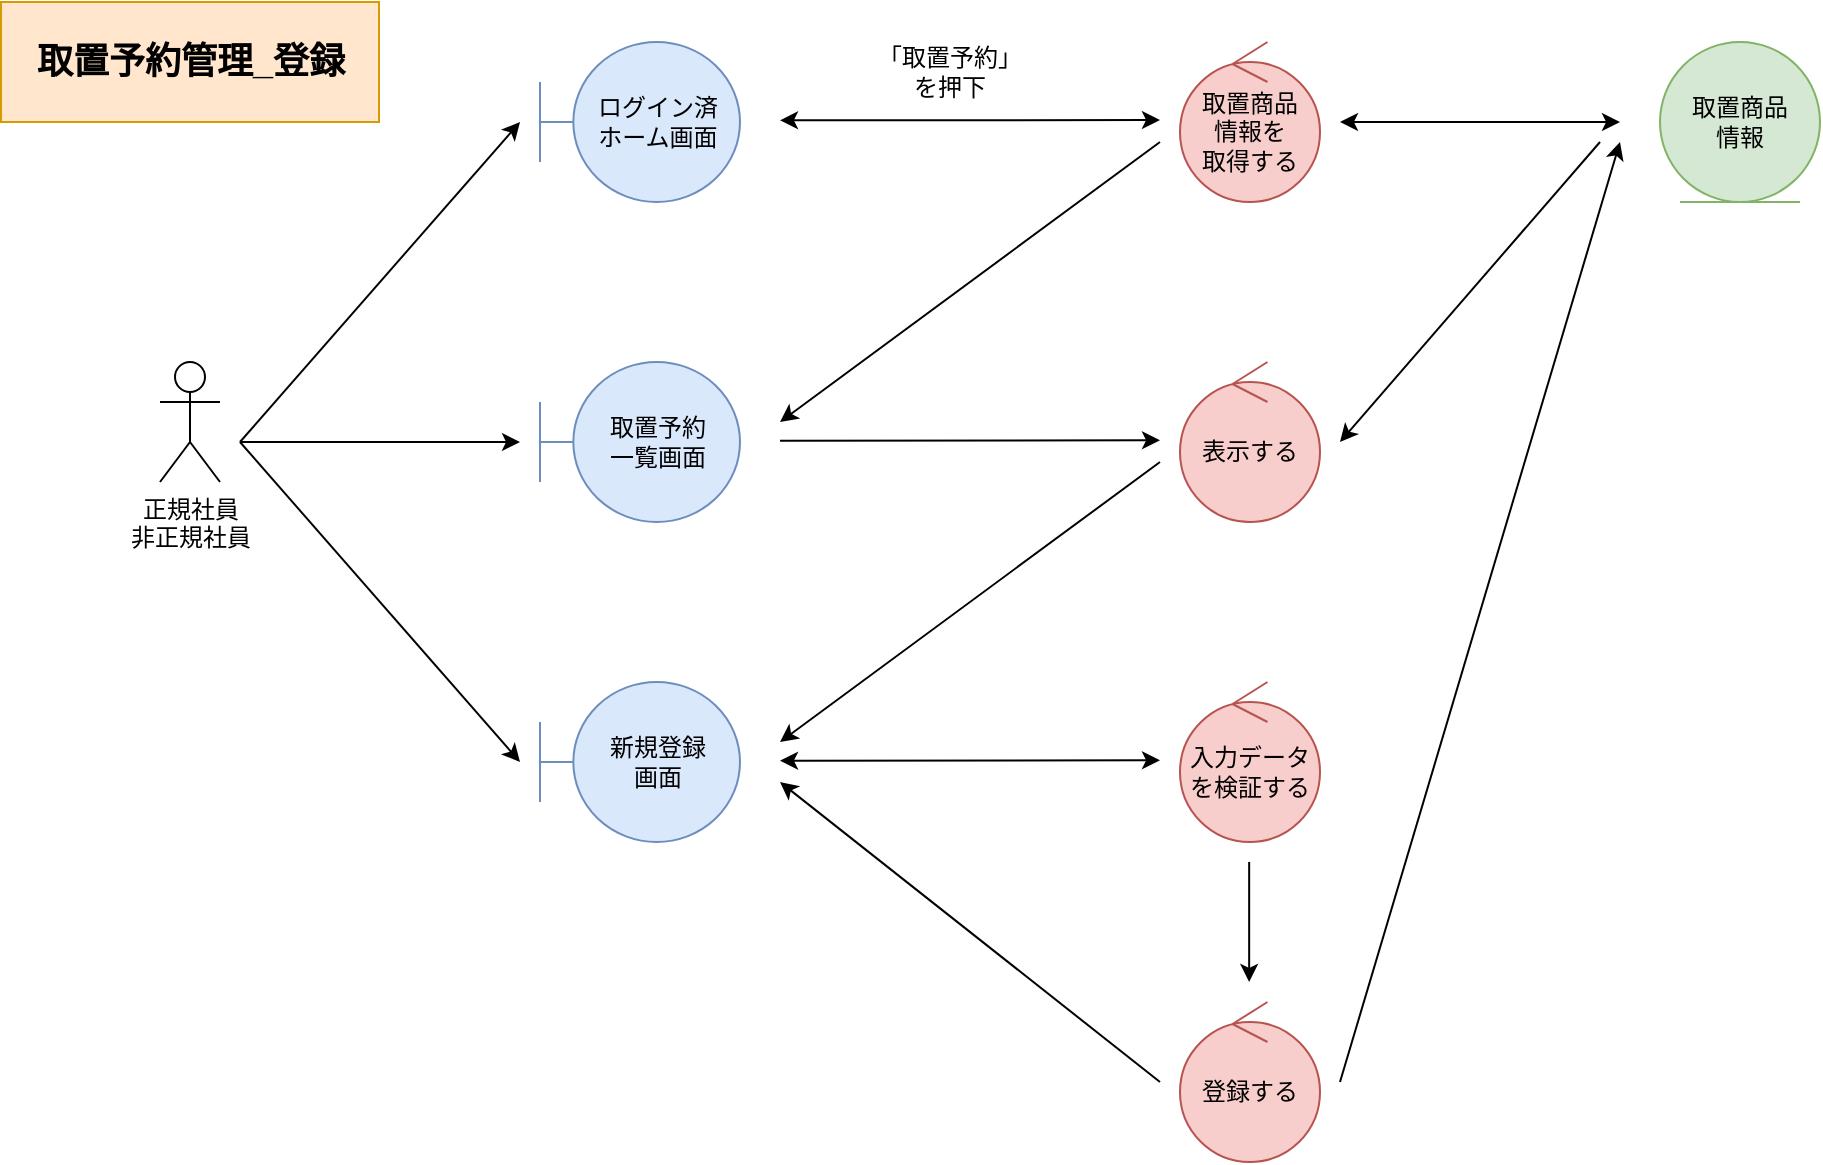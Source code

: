 <mxfile pages="4">
    <diagram id="5pw75ilbSoKskP-KV6Ab" name="*取置予約管理_登録">
        <mxGraphModel dx="2040" dy="565" grid="0" gridSize="10" guides="1" tooltips="1" connect="1" arrows="1" fold="1" page="0" pageScale="1" pageWidth="827" pageHeight="1169" math="0" shadow="0">
            <root>
                <mxCell id="0"/>
                <mxCell id="1" parent="0"/>
                <mxCell id="2" value="正規社員&lt;br&gt;非正規社員" style="shape=umlActor;verticalLabelPosition=bottom;verticalAlign=top;html=1;" parent="1" vertex="1">
                    <mxGeometry x="-70" y="280" width="30" height="60" as="geometry"/>
                </mxCell>
                <mxCell id="3" value="ログイン済&lt;br&gt;ホーム画面" style="shape=umlBoundary;whiteSpace=wrap;html=1;fillColor=#dae8fc;strokeColor=#6c8ebf;" parent="1" vertex="1">
                    <mxGeometry x="120" y="120" width="100" height="80" as="geometry"/>
                </mxCell>
                <mxCell id="4" value="取置予約&lt;br&gt;一覧画面" style="shape=umlBoundary;whiteSpace=wrap;html=1;fillColor=#dae8fc;strokeColor=#6c8ebf;" parent="1" vertex="1">
                    <mxGeometry x="120" y="280" width="100" height="80" as="geometry"/>
                </mxCell>
                <mxCell id="5" value="取置商品&lt;br&gt;情報を&lt;br&gt;取得する" style="ellipse;shape=umlControl;whiteSpace=wrap;html=1;fillColor=#f8cecc;strokeColor=#b85450;" parent="1" vertex="1">
                    <mxGeometry x="440" y="120" width="70" height="80" as="geometry"/>
                </mxCell>
                <mxCell id="6" value="取置商品&lt;br&gt;情報" style="ellipse;shape=umlEntity;whiteSpace=wrap;html=1;fillColor=#d5e8d4;strokeColor=#82b366;" parent="1" vertex="1">
                    <mxGeometry x="680" y="120" width="80" height="80" as="geometry"/>
                </mxCell>
                <mxCell id="7" value="" style="endArrow=classic;html=1;rounded=0;startArrow=classic;startFill=1;" parent="1" edge="1">
                    <mxGeometry width="50" height="50" relative="1" as="geometry">
                        <mxPoint x="240" y="159.17" as="sourcePoint"/>
                        <mxPoint x="430" y="159.0" as="targetPoint"/>
                    </mxGeometry>
                </mxCell>
                <mxCell id="8" value="「取置予約」&lt;br&gt;を押下" style="text;html=1;strokeColor=none;fillColor=none;align=center;verticalAlign=middle;whiteSpace=wrap;rounded=0;" parent="1" vertex="1">
                    <mxGeometry x="270" y="120" width="110" height="30" as="geometry"/>
                </mxCell>
                <mxCell id="9" value="" style="endArrow=classic;html=1;rounded=0;" parent="1" edge="1">
                    <mxGeometry width="50" height="50" relative="1" as="geometry">
                        <mxPoint x="-30.0" y="320.0" as="sourcePoint"/>
                        <mxPoint x="110" y="160.0" as="targetPoint"/>
                    </mxGeometry>
                </mxCell>
                <mxCell id="10" value="" style="endArrow=classic;html=1;rounded=0;" parent="1" edge="1">
                    <mxGeometry width="50" height="50" relative="1" as="geometry">
                        <mxPoint x="-30.0" y="320.0" as="sourcePoint"/>
                        <mxPoint x="110" y="320" as="targetPoint"/>
                    </mxGeometry>
                </mxCell>
                <mxCell id="11" value="" style="endArrow=classic;html=1;rounded=0;startArrow=classic;startFill=1;" parent="1" edge="1">
                    <mxGeometry width="50" height="50" relative="1" as="geometry">
                        <mxPoint x="520" y="160.0" as="sourcePoint"/>
                        <mxPoint x="660" y="160" as="targetPoint"/>
                    </mxGeometry>
                </mxCell>
                <mxCell id="12" value="" style="endArrow=classic;html=1;rounded=0;startArrow=none;startFill=0;endFill=1;" parent="1" edge="1">
                    <mxGeometry width="50" height="50" relative="1" as="geometry">
                        <mxPoint x="430" y="170" as="sourcePoint"/>
                        <mxPoint x="240" y="310" as="targetPoint"/>
                    </mxGeometry>
                </mxCell>
                <mxCell id="13" value="表示する" style="ellipse;shape=umlControl;whiteSpace=wrap;html=1;fillColor=#f8cecc;strokeColor=#b85450;" parent="1" vertex="1">
                    <mxGeometry x="440" y="280" width="70" height="80" as="geometry"/>
                </mxCell>
                <mxCell id="14" value="" style="endArrow=classic;html=1;rounded=0;" parent="1" edge="1">
                    <mxGeometry width="50" height="50" relative="1" as="geometry">
                        <mxPoint x="240" y="319.34" as="sourcePoint"/>
                        <mxPoint x="430" y="319.17" as="targetPoint"/>
                    </mxGeometry>
                </mxCell>
                <mxCell id="15" value="" style="endArrow=classic;html=1;rounded=0;" parent="1" edge="1">
                    <mxGeometry width="50" height="50" relative="1" as="geometry">
                        <mxPoint x="474.58" y="530" as="sourcePoint"/>
                        <mxPoint x="474.58" y="590" as="targetPoint"/>
                    </mxGeometry>
                </mxCell>
                <mxCell id="16" value="新規登録&lt;br&gt;画面" style="shape=umlBoundary;whiteSpace=wrap;html=1;fillColor=#dae8fc;strokeColor=#6c8ebf;" parent="1" vertex="1">
                    <mxGeometry x="120" y="440" width="100" height="80" as="geometry"/>
                </mxCell>
                <mxCell id="17" value="" style="endArrow=classic;html=1;rounded=0;startArrow=none;startFill=0;endFill=1;" parent="1" edge="1">
                    <mxGeometry width="50" height="50" relative="1" as="geometry">
                        <mxPoint x="430" y="330.0" as="sourcePoint"/>
                        <mxPoint x="240.0" y="470" as="targetPoint"/>
                    </mxGeometry>
                </mxCell>
                <mxCell id="18" value="入力データを検証する" style="ellipse;shape=umlControl;whiteSpace=wrap;html=1;fillColor=#f8cecc;strokeColor=#b85450;" parent="1" vertex="1">
                    <mxGeometry x="440" y="440" width="70" height="80" as="geometry"/>
                </mxCell>
                <mxCell id="19" value="登録する" style="ellipse;shape=umlControl;whiteSpace=wrap;html=1;fillColor=#f8cecc;strokeColor=#b85450;" parent="1" vertex="1">
                    <mxGeometry x="440" y="600" width="70" height="80" as="geometry"/>
                </mxCell>
                <mxCell id="21" value="" style="endArrow=classic;html=1;rounded=0;" parent="1" edge="1">
                    <mxGeometry width="50" height="50" relative="1" as="geometry">
                        <mxPoint x="520" y="640" as="sourcePoint"/>
                        <mxPoint x="660" y="170" as="targetPoint"/>
                    </mxGeometry>
                </mxCell>
                <mxCell id="23" value="" style="endArrow=classic;html=1;rounded=0;" parent="1" edge="1">
                    <mxGeometry width="50" height="50" relative="1" as="geometry">
                        <mxPoint x="430" y="640" as="sourcePoint"/>
                        <mxPoint x="240" y="490" as="targetPoint"/>
                    </mxGeometry>
                </mxCell>
                <mxCell id="24" value="" style="endArrow=classic;html=1;rounded=0;" parent="1" edge="1">
                    <mxGeometry width="50" height="50" relative="1" as="geometry">
                        <mxPoint x="-30" y="320" as="sourcePoint"/>
                        <mxPoint x="110" y="480" as="targetPoint"/>
                    </mxGeometry>
                </mxCell>
                <mxCell id="20" value="" style="endArrow=classic;html=1;rounded=0;jumpStyle=none;startArrow=classic;startFill=1;" parent="1" edge="1">
                    <mxGeometry width="50" height="50" relative="1" as="geometry">
                        <mxPoint x="240.0" y="479.34" as="sourcePoint"/>
                        <mxPoint x="430" y="479.17" as="targetPoint"/>
                    </mxGeometry>
                </mxCell>
                <mxCell id="362kvkAs3bDEO0Sf6s_E-24" value="" style="endArrow=classic;html=1;rounded=0;" parent="1" edge="1">
                    <mxGeometry width="50" height="50" relative="1" as="geometry">
                        <mxPoint x="650" y="170" as="sourcePoint"/>
                        <mxPoint x="520" y="320" as="targetPoint"/>
                    </mxGeometry>
                </mxCell>
                <mxCell id="25" value="取置予約管理_登録" style="rounded=0;whiteSpace=wrap;html=1;fillColor=#ffe6cc;strokeColor=#d79b00;fontStyle=1;fontSize=18;" vertex="1" parent="1">
                    <mxGeometry x="-149.5" y="100" width="189" height="60" as="geometry"/>
                </mxCell>
            </root>
        </mxGraphModel>
    </diagram>
    <diagram id="wavU6_zpWrWzt8Qf3CIB" name="*取置予約管理_参照">
        <mxGraphModel dx="1757" dy="565" grid="0" gridSize="10" guides="1" tooltips="1" connect="1" arrows="1" fold="1" page="0" pageScale="1" pageWidth="827" pageHeight="1169" math="0" shadow="0">
            <root>
                <mxCell id="vrzb5vrYvZUAXiLEs5TB-0"/>
                <mxCell id="vrzb5vrYvZUAXiLEs5TB-1" parent="vrzb5vrYvZUAXiLEs5TB-0"/>
                <mxCell id="WmnZ6J4UfEJIPO6haVJl-0" value="正規社員&lt;br&gt;非正規社員" style="shape=umlActor;verticalLabelPosition=bottom;verticalAlign=top;html=1;" parent="vrzb5vrYvZUAXiLEs5TB-1" vertex="1">
                    <mxGeometry x="-70" y="280" width="30" height="60" as="geometry"/>
                </mxCell>
                <mxCell id="WmnZ6J4UfEJIPO6haVJl-1" value="ログイン済&lt;br&gt;ホーム画面" style="shape=umlBoundary;whiteSpace=wrap;html=1;fillColor=#dae8fc;strokeColor=#6c8ebf;" parent="vrzb5vrYvZUAXiLEs5TB-1" vertex="1">
                    <mxGeometry x="120" y="120" width="100" height="80" as="geometry"/>
                </mxCell>
                <mxCell id="WmnZ6J4UfEJIPO6haVJl-2" value="取置予約&lt;br&gt;一覧画面" style="shape=umlBoundary;whiteSpace=wrap;html=1;fillColor=#dae8fc;strokeColor=#6c8ebf;" parent="vrzb5vrYvZUAXiLEs5TB-1" vertex="1">
                    <mxGeometry x="120" y="280" width="100" height="80" as="geometry"/>
                </mxCell>
                <mxCell id="WmnZ6J4UfEJIPO6haVJl-3" value="取置商品&lt;br&gt;情報を&lt;br&gt;取得する" style="ellipse;shape=umlControl;whiteSpace=wrap;html=1;fillColor=#f8cecc;strokeColor=#b85450;" parent="vrzb5vrYvZUAXiLEs5TB-1" vertex="1">
                    <mxGeometry x="440" y="120" width="70" height="80" as="geometry"/>
                </mxCell>
                <mxCell id="WmnZ6J4UfEJIPO6haVJl-4" value="取置商品&lt;br&gt;情報" style="ellipse;shape=umlEntity;whiteSpace=wrap;html=1;fillColor=#d5e8d4;strokeColor=#82b366;" parent="vrzb5vrYvZUAXiLEs5TB-1" vertex="1">
                    <mxGeometry x="680" y="120" width="80" height="80" as="geometry"/>
                </mxCell>
                <mxCell id="WmnZ6J4UfEJIPO6haVJl-5" value="" style="endArrow=classic;html=1;rounded=0;startArrow=classic;startFill=1;" parent="vrzb5vrYvZUAXiLEs5TB-1" edge="1">
                    <mxGeometry width="50" height="50" relative="1" as="geometry">
                        <mxPoint x="240" y="159.17" as="sourcePoint"/>
                        <mxPoint x="430" y="159" as="targetPoint"/>
                    </mxGeometry>
                </mxCell>
                <mxCell id="WmnZ6J4UfEJIPO6haVJl-6" value="「取置予約」&lt;br&gt;を押下" style="text;html=1;strokeColor=none;fillColor=none;align=center;verticalAlign=middle;whiteSpace=wrap;rounded=0;" parent="vrzb5vrYvZUAXiLEs5TB-1" vertex="1">
                    <mxGeometry x="270" y="120" width="110" height="30" as="geometry"/>
                </mxCell>
                <mxCell id="WmnZ6J4UfEJIPO6haVJl-7" value="" style="endArrow=classic;html=1;rounded=0;" parent="vrzb5vrYvZUAXiLEs5TB-1" edge="1">
                    <mxGeometry width="50" height="50" relative="1" as="geometry">
                        <mxPoint x="-30.0" y="320.0" as="sourcePoint"/>
                        <mxPoint x="110" y="160" as="targetPoint"/>
                    </mxGeometry>
                </mxCell>
                <mxCell id="WmnZ6J4UfEJIPO6haVJl-8" value="" style="endArrow=classic;html=1;rounded=0;" parent="vrzb5vrYvZUAXiLEs5TB-1" edge="1">
                    <mxGeometry width="50" height="50" relative="1" as="geometry">
                        <mxPoint x="-30.0" y="320.0" as="sourcePoint"/>
                        <mxPoint x="110" y="320" as="targetPoint"/>
                    </mxGeometry>
                </mxCell>
                <mxCell id="WmnZ6J4UfEJIPO6haVJl-9" value="" style="endArrow=classic;html=1;rounded=0;startArrow=classic;startFill=1;" parent="vrzb5vrYvZUAXiLEs5TB-1" edge="1">
                    <mxGeometry width="50" height="50" relative="1" as="geometry">
                        <mxPoint x="520" y="160" as="sourcePoint"/>
                        <mxPoint x="660" y="160" as="targetPoint"/>
                    </mxGeometry>
                </mxCell>
                <mxCell id="WmnZ6J4UfEJIPO6haVJl-10" value="" style="endArrow=classic;html=1;rounded=0;startArrow=none;startFill=0;endFill=1;" parent="vrzb5vrYvZUAXiLEs5TB-1" edge="1">
                    <mxGeometry width="50" height="50" relative="1" as="geometry">
                        <mxPoint x="430" y="170" as="sourcePoint"/>
                        <mxPoint x="240" y="310" as="targetPoint"/>
                    </mxGeometry>
                </mxCell>
                <mxCell id="WmnZ6J4UfEJIPO6haVJl-11" value="表示する" style="ellipse;shape=umlControl;whiteSpace=wrap;html=1;fillColor=#f8cecc;strokeColor=#b85450;" parent="vrzb5vrYvZUAXiLEs5TB-1" vertex="1">
                    <mxGeometry x="440" y="280" width="70" height="80" as="geometry"/>
                </mxCell>
                <mxCell id="WmnZ6J4UfEJIPO6haVJl-12" value="" style="endArrow=classic;html=1;rounded=0;" parent="vrzb5vrYvZUAXiLEs5TB-1" edge="1">
                    <mxGeometry width="50" height="50" relative="1" as="geometry">
                        <mxPoint x="240" y="319.34" as="sourcePoint"/>
                        <mxPoint x="430" y="319.17" as="targetPoint"/>
                    </mxGeometry>
                </mxCell>
                <mxCell id="WmnZ6J4UfEJIPO6haVJl-14" value="詳細画面" style="shape=umlBoundary;whiteSpace=wrap;html=1;fillColor=#dae8fc;strokeColor=#6c8ebf;" parent="vrzb5vrYvZUAXiLEs5TB-1" vertex="1">
                    <mxGeometry x="120" y="440" width="100" height="80" as="geometry"/>
                </mxCell>
                <mxCell id="WmnZ6J4UfEJIPO6haVJl-15" value="" style="endArrow=classic;html=1;rounded=0;startArrow=none;startFill=0;endFill=1;" parent="vrzb5vrYvZUAXiLEs5TB-1" edge="1">
                    <mxGeometry width="50" height="50" relative="1" as="geometry">
                        <mxPoint x="430" y="330" as="sourcePoint"/>
                        <mxPoint x="240" y="470" as="targetPoint"/>
                    </mxGeometry>
                </mxCell>
                <mxCell id="WmnZ6J4UfEJIPO6haVJl-20" value="" style="endArrow=classic;html=1;rounded=0;" parent="vrzb5vrYvZUAXiLEs5TB-1" edge="1">
                    <mxGeometry width="50" height="50" relative="1" as="geometry">
                        <mxPoint x="-30" y="320" as="sourcePoint"/>
                        <mxPoint x="110" y="480" as="targetPoint"/>
                    </mxGeometry>
                </mxCell>
                <mxCell id="vaNLkwpX-J-hQ9c1lnZE-0" value="取置予約管理_参照" style="rounded=0;whiteSpace=wrap;html=1;fillColor=#ffe6cc;strokeColor=#d79b00;fontStyle=1;fontSize=18;" vertex="1" parent="vrzb5vrYvZUAXiLEs5TB-1">
                    <mxGeometry x="-149.5" y="105" width="189" height="60" as="geometry"/>
                </mxCell>
            </root>
        </mxGraphModel>
    </diagram>
    <diagram id="fIKYkDOvj5jYHC63RYqT" name="*取置予約管理_編集">
        <mxGraphModel dx="2028" dy="678" grid="0" gridSize="10" guides="1" tooltips="1" connect="1" arrows="1" fold="1" page="0" pageScale="1" pageWidth="827" pageHeight="1169" math="0" shadow="0">
            <root>
                <mxCell id="jbOiT8LiOi8Tyat2nmli-0"/>
                <mxCell id="jbOiT8LiOi8Tyat2nmli-1" parent="jbOiT8LiOi8Tyat2nmli-0"/>
                <mxCell id="Dvd3S-IQjfCfLD9b3sr7-0" value="正規社員&lt;br&gt;非正規社員" style="shape=umlActor;verticalLabelPosition=bottom;verticalAlign=top;html=1;" parent="jbOiT8LiOi8Tyat2nmli-1" vertex="1">
                    <mxGeometry x="-70" y="280" width="30" height="60" as="geometry"/>
                </mxCell>
                <mxCell id="Dvd3S-IQjfCfLD9b3sr7-1" value="ログイン済&lt;br&gt;ホーム画面" style="shape=umlBoundary;whiteSpace=wrap;html=1;fillColor=#dae8fc;strokeColor=#6c8ebf;" parent="jbOiT8LiOi8Tyat2nmli-1" vertex="1">
                    <mxGeometry x="120" y="120" width="100" height="80" as="geometry"/>
                </mxCell>
                <mxCell id="Dvd3S-IQjfCfLD9b3sr7-2" value="取置予約&lt;br&gt;一覧画面" style="shape=umlBoundary;whiteSpace=wrap;html=1;fillColor=#dae8fc;strokeColor=#6c8ebf;" parent="jbOiT8LiOi8Tyat2nmli-1" vertex="1">
                    <mxGeometry x="120" y="280" width="100" height="80" as="geometry"/>
                </mxCell>
                <mxCell id="Dvd3S-IQjfCfLD9b3sr7-3" value="取置商品&lt;br&gt;情報を&lt;br&gt;取得する" style="ellipse;shape=umlControl;whiteSpace=wrap;html=1;fillColor=#f8cecc;strokeColor=#b85450;" parent="jbOiT8LiOi8Tyat2nmli-1" vertex="1">
                    <mxGeometry x="440" y="120" width="70" height="80" as="geometry"/>
                </mxCell>
                <mxCell id="Dvd3S-IQjfCfLD9b3sr7-4" value="取置商品&lt;br&gt;情報" style="ellipse;shape=umlEntity;whiteSpace=wrap;html=1;fillColor=#d5e8d4;strokeColor=#82b366;" parent="jbOiT8LiOi8Tyat2nmli-1" vertex="1">
                    <mxGeometry x="680" y="120" width="80" height="80" as="geometry"/>
                </mxCell>
                <mxCell id="Dvd3S-IQjfCfLD9b3sr7-5" value="" style="endArrow=classic;html=1;rounded=0;startArrow=classic;startFill=1;" parent="jbOiT8LiOi8Tyat2nmli-1" edge="1">
                    <mxGeometry width="50" height="50" relative="1" as="geometry">
                        <mxPoint x="240" y="159.17" as="sourcePoint"/>
                        <mxPoint x="430" y="159" as="targetPoint"/>
                    </mxGeometry>
                </mxCell>
                <mxCell id="Dvd3S-IQjfCfLD9b3sr7-6" value="「取置予約」&lt;br&gt;を押下" style="text;html=1;strokeColor=none;fillColor=none;align=center;verticalAlign=middle;whiteSpace=wrap;rounded=0;" parent="jbOiT8LiOi8Tyat2nmli-1" vertex="1">
                    <mxGeometry x="270" y="120" width="110" height="30" as="geometry"/>
                </mxCell>
                <mxCell id="Dvd3S-IQjfCfLD9b3sr7-7" value="" style="endArrow=classic;html=1;rounded=0;" parent="jbOiT8LiOi8Tyat2nmli-1" edge="1">
                    <mxGeometry width="50" height="50" relative="1" as="geometry">
                        <mxPoint x="-30.0" y="320.0" as="sourcePoint"/>
                        <mxPoint x="110" y="160" as="targetPoint"/>
                    </mxGeometry>
                </mxCell>
                <mxCell id="Dvd3S-IQjfCfLD9b3sr7-8" value="" style="endArrow=classic;html=1;rounded=0;" parent="jbOiT8LiOi8Tyat2nmli-1" edge="1">
                    <mxGeometry width="50" height="50" relative="1" as="geometry">
                        <mxPoint x="-30.0" y="320.0" as="sourcePoint"/>
                        <mxPoint x="110" y="320" as="targetPoint"/>
                    </mxGeometry>
                </mxCell>
                <mxCell id="Dvd3S-IQjfCfLD9b3sr7-9" value="" style="endArrow=classic;html=1;rounded=0;startArrow=classic;startFill=1;" parent="jbOiT8LiOi8Tyat2nmli-1" edge="1">
                    <mxGeometry width="50" height="50" relative="1" as="geometry">
                        <mxPoint x="520" y="160" as="sourcePoint"/>
                        <mxPoint x="660" y="160" as="targetPoint"/>
                    </mxGeometry>
                </mxCell>
                <mxCell id="Dvd3S-IQjfCfLD9b3sr7-10" value="" style="endArrow=classic;html=1;rounded=0;startArrow=none;startFill=0;endFill=1;" parent="jbOiT8LiOi8Tyat2nmli-1" edge="1">
                    <mxGeometry width="50" height="50" relative="1" as="geometry">
                        <mxPoint x="430" y="170" as="sourcePoint"/>
                        <mxPoint x="240" y="310" as="targetPoint"/>
                    </mxGeometry>
                </mxCell>
                <mxCell id="Dvd3S-IQjfCfLD9b3sr7-11" value="表示する" style="ellipse;shape=umlControl;whiteSpace=wrap;html=1;fillColor=#f8cecc;strokeColor=#b85450;" parent="jbOiT8LiOi8Tyat2nmli-1" vertex="1">
                    <mxGeometry x="440" y="280" width="70" height="80" as="geometry"/>
                </mxCell>
                <mxCell id="Dvd3S-IQjfCfLD9b3sr7-12" value="" style="endArrow=classic;html=1;rounded=0;" parent="jbOiT8LiOi8Tyat2nmli-1" edge="1">
                    <mxGeometry width="50" height="50" relative="1" as="geometry">
                        <mxPoint x="240" y="319.34" as="sourcePoint"/>
                        <mxPoint x="430" y="319.17" as="targetPoint"/>
                    </mxGeometry>
                </mxCell>
                <mxCell id="Dvd3S-IQjfCfLD9b3sr7-13" value="詳細画面" style="shape=umlBoundary;whiteSpace=wrap;html=1;fillColor=#dae8fc;strokeColor=#6c8ebf;" parent="jbOiT8LiOi8Tyat2nmli-1" vertex="1">
                    <mxGeometry x="120" y="440" width="100" height="80" as="geometry"/>
                </mxCell>
                <mxCell id="Dvd3S-IQjfCfLD9b3sr7-14" value="" style="endArrow=classic;html=1;rounded=0;startArrow=classic;startFill=1;endFill=1;" parent="jbOiT8LiOi8Tyat2nmli-1" edge="1">
                    <mxGeometry width="50" height="50" relative="1" as="geometry">
                        <mxPoint x="430" y="330" as="sourcePoint"/>
                        <mxPoint x="240" y="470" as="targetPoint"/>
                    </mxGeometry>
                </mxCell>
                <mxCell id="Dvd3S-IQjfCfLD9b3sr7-15" value="" style="endArrow=classic;html=1;rounded=0;" parent="jbOiT8LiOi8Tyat2nmli-1" edge="1">
                    <mxGeometry width="50" height="50" relative="1" as="geometry">
                        <mxPoint x="-30" y="320" as="sourcePoint"/>
                        <mxPoint x="110" y="480" as="targetPoint"/>
                    </mxGeometry>
                </mxCell>
                <mxCell id="Dvd3S-IQjfCfLD9b3sr7-16" value="編集画面" style="shape=umlBoundary;whiteSpace=wrap;html=1;fillColor=#dae8fc;strokeColor=#6c8ebf;" parent="jbOiT8LiOi8Tyat2nmli-1" vertex="1">
                    <mxGeometry x="120" y="600" width="100" height="80" as="geometry"/>
                </mxCell>
                <mxCell id="Dvd3S-IQjfCfLD9b3sr7-17" value="入力データを確認する" style="ellipse;shape=umlControl;whiteSpace=wrap;html=1;fillColor=#f8cecc;strokeColor=#b85450;" parent="jbOiT8LiOi8Tyat2nmli-1" vertex="1">
                    <mxGeometry x="440" y="600" width="70" height="80" as="geometry"/>
                </mxCell>
                <mxCell id="Dvd3S-IQjfCfLD9b3sr7-18" value="登録する" style="ellipse;shape=umlControl;whiteSpace=wrap;html=1;fillColor=#f8cecc;strokeColor=#b85450;" parent="jbOiT8LiOi8Tyat2nmli-1" vertex="1">
                    <mxGeometry x="440" y="440" width="70" height="80" as="geometry"/>
                </mxCell>
                <mxCell id="Dvd3S-IQjfCfLD9b3sr7-19" value="" style="endArrow=classic;html=1;rounded=0;startArrow=classic;startFill=1;" parent="jbOiT8LiOi8Tyat2nmli-1" edge="1">
                    <mxGeometry width="50" height="50" relative="1" as="geometry">
                        <mxPoint x="240.0" y="639.34" as="sourcePoint"/>
                        <mxPoint x="430" y="639.17" as="targetPoint"/>
                    </mxGeometry>
                </mxCell>
                <mxCell id="Dvd3S-IQjfCfLD9b3sr7-20" value="" style="endArrow=classic;html=1;rounded=0;" parent="jbOiT8LiOi8Tyat2nmli-1" edge="1">
                    <mxGeometry width="50" height="50" relative="1" as="geometry">
                        <mxPoint x="475" y="590" as="sourcePoint"/>
                        <mxPoint x="475" y="530" as="targetPoint"/>
                    </mxGeometry>
                </mxCell>
                <mxCell id="Dvd3S-IQjfCfLD9b3sr7-21" value="" style="endArrow=classic;html=1;rounded=0;startArrow=none;startFill=0;endFill=1;" parent="jbOiT8LiOi8Tyat2nmli-1" edge="1">
                    <mxGeometry width="50" height="50" relative="1" as="geometry">
                        <mxPoint x="430" y="350" as="sourcePoint"/>
                        <mxPoint x="240" y="630" as="targetPoint"/>
                    </mxGeometry>
                </mxCell>
                <mxCell id="Dvd3S-IQjfCfLD9b3sr7-22" value="" style="endArrow=classic;html=1;rounded=0;startArrow=none;startFill=0;endFill=1;" parent="jbOiT8LiOi8Tyat2nmli-1" edge="1">
                    <mxGeometry width="50" height="50" relative="1" as="geometry">
                        <mxPoint x="530" y="480" as="sourcePoint"/>
                        <mxPoint x="660" y="170" as="targetPoint"/>
                    </mxGeometry>
                </mxCell>
                <mxCell id="AGdjraBJc8UrNSpTA1o0-0" value="" style="endArrow=classic;html=1;rounded=0;" parent="jbOiT8LiOi8Tyat2nmli-1" edge="1">
                    <mxGeometry width="50" height="50" relative="1" as="geometry">
                        <mxPoint x="650" y="170" as="sourcePoint"/>
                        <mxPoint x="520" y="320" as="targetPoint"/>
                    </mxGeometry>
                </mxCell>
                <mxCell id="AGdjraBJc8UrNSpTA1o0-1" value="" style="endArrow=classic;html=1;rounded=0;" parent="jbOiT8LiOi8Tyat2nmli-1" edge="1">
                    <mxGeometry width="50" height="50" relative="1" as="geometry">
                        <mxPoint x="-30" y="320" as="sourcePoint"/>
                        <mxPoint x="110" y="640" as="targetPoint"/>
                    </mxGeometry>
                </mxCell>
                <mxCell id="0vF3At8Wutf0TrMB-gZU-0" value="取置予約管理_編集" style="rounded=0;whiteSpace=wrap;html=1;fillColor=#ffe6cc;strokeColor=#d79b00;fontStyle=1;fontSize=18;" vertex="1" parent="jbOiT8LiOi8Tyat2nmli-1">
                    <mxGeometry x="-149.5" y="100" width="189" height="60" as="geometry"/>
                </mxCell>
            </root>
        </mxGraphModel>
    </diagram>
    <diagram id="JqwzY6ZZVCmIHyzHBNhO" name="*取置予約管理_削除">
        <mxGraphModel dx="2028" dy="678" grid="0" gridSize="10" guides="1" tooltips="1" connect="1" arrows="1" fold="1" page="0" pageScale="1" pageWidth="827" pageHeight="1169" math="0" shadow="0">
            <root>
                <mxCell id="pKjt3V_D00QfAraaRqGu-0"/>
                <mxCell id="pKjt3V_D00QfAraaRqGu-1" parent="pKjt3V_D00QfAraaRqGu-0"/>
                <mxCell id="cCFPfY9S0JzcRysJ9La9-0" value="正規社員&lt;br&gt;非正規社員" style="shape=umlActor;verticalLabelPosition=bottom;verticalAlign=top;html=1;" parent="pKjt3V_D00QfAraaRqGu-1" vertex="1">
                    <mxGeometry x="-70" y="280" width="30" height="60" as="geometry"/>
                </mxCell>
                <mxCell id="cCFPfY9S0JzcRysJ9La9-1" value="ログイン済&lt;br&gt;ホーム画面" style="shape=umlBoundary;whiteSpace=wrap;html=1;fillColor=#dae8fc;strokeColor=#6c8ebf;" parent="pKjt3V_D00QfAraaRqGu-1" vertex="1">
                    <mxGeometry x="120" y="120" width="100" height="80" as="geometry"/>
                </mxCell>
                <mxCell id="cCFPfY9S0JzcRysJ9La9-2" value="取置予約&lt;br&gt;一覧画面" style="shape=umlBoundary;whiteSpace=wrap;html=1;fillColor=#dae8fc;strokeColor=#6c8ebf;" parent="pKjt3V_D00QfAraaRqGu-1" vertex="1">
                    <mxGeometry x="120" y="280" width="100" height="80" as="geometry"/>
                </mxCell>
                <mxCell id="cCFPfY9S0JzcRysJ9La9-3" value="取置商品&lt;br&gt;情報を&lt;br&gt;取得する" style="ellipse;shape=umlControl;whiteSpace=wrap;html=1;fillColor=#f8cecc;strokeColor=#b85450;" parent="pKjt3V_D00QfAraaRqGu-1" vertex="1">
                    <mxGeometry x="440" y="120" width="70" height="80" as="geometry"/>
                </mxCell>
                <mxCell id="cCFPfY9S0JzcRysJ9La9-4" value="取置商品&lt;br&gt;情報" style="ellipse;shape=umlEntity;whiteSpace=wrap;html=1;fillColor=#d5e8d4;strokeColor=#82b366;" parent="pKjt3V_D00QfAraaRqGu-1" vertex="1">
                    <mxGeometry x="680" y="120" width="80" height="80" as="geometry"/>
                </mxCell>
                <mxCell id="cCFPfY9S0JzcRysJ9La9-5" value="" style="endArrow=classic;html=1;rounded=0;startArrow=classic;startFill=1;" parent="pKjt3V_D00QfAraaRqGu-1" edge="1">
                    <mxGeometry width="50" height="50" relative="1" as="geometry">
                        <mxPoint x="240" y="159.17" as="sourcePoint"/>
                        <mxPoint x="430" y="159" as="targetPoint"/>
                    </mxGeometry>
                </mxCell>
                <mxCell id="cCFPfY9S0JzcRysJ9La9-6" value="「取置予約」&lt;br&gt;を押下" style="text;html=1;strokeColor=none;fillColor=none;align=center;verticalAlign=middle;whiteSpace=wrap;rounded=0;" parent="pKjt3V_D00QfAraaRqGu-1" vertex="1">
                    <mxGeometry x="270" y="120" width="110" height="30" as="geometry"/>
                </mxCell>
                <mxCell id="cCFPfY9S0JzcRysJ9La9-7" value="" style="endArrow=classic;html=1;rounded=0;" parent="pKjt3V_D00QfAraaRqGu-1" edge="1">
                    <mxGeometry width="50" height="50" relative="1" as="geometry">
                        <mxPoint x="-30" y="320.0" as="sourcePoint"/>
                        <mxPoint x="110" y="160" as="targetPoint"/>
                    </mxGeometry>
                </mxCell>
                <mxCell id="cCFPfY9S0JzcRysJ9La9-8" value="" style="endArrow=classic;html=1;rounded=0;" parent="pKjt3V_D00QfAraaRqGu-1" edge="1">
                    <mxGeometry width="50" height="50" relative="1" as="geometry">
                        <mxPoint x="-30" y="320.0" as="sourcePoint"/>
                        <mxPoint x="110" y="320" as="targetPoint"/>
                    </mxGeometry>
                </mxCell>
                <mxCell id="cCFPfY9S0JzcRysJ9La9-9" value="" style="endArrow=classic;html=1;rounded=0;startArrow=classic;startFill=1;" parent="pKjt3V_D00QfAraaRqGu-1" edge="1">
                    <mxGeometry width="50" height="50" relative="1" as="geometry">
                        <mxPoint x="520" y="160" as="sourcePoint"/>
                        <mxPoint x="660" y="160" as="targetPoint"/>
                    </mxGeometry>
                </mxCell>
                <mxCell id="cCFPfY9S0JzcRysJ9La9-10" value="" style="endArrow=classic;html=1;rounded=0;startArrow=none;startFill=0;endFill=1;" parent="pKjt3V_D00QfAraaRqGu-1" edge="1">
                    <mxGeometry width="50" height="50" relative="1" as="geometry">
                        <mxPoint x="430" y="170" as="sourcePoint"/>
                        <mxPoint x="240" y="310" as="targetPoint"/>
                    </mxGeometry>
                </mxCell>
                <mxCell id="cCFPfY9S0JzcRysJ9La9-11" value="表示する" style="ellipse;shape=umlControl;whiteSpace=wrap;html=1;fillColor=#f8cecc;strokeColor=#b85450;" parent="pKjt3V_D00QfAraaRqGu-1" vertex="1">
                    <mxGeometry x="440" y="280" width="70" height="80" as="geometry"/>
                </mxCell>
                <mxCell id="cCFPfY9S0JzcRysJ9La9-12" value="" style="endArrow=classic;html=1;rounded=0;" parent="pKjt3V_D00QfAraaRqGu-1" edge="1">
                    <mxGeometry width="50" height="50" relative="1" as="geometry">
                        <mxPoint x="240" y="319.34" as="sourcePoint"/>
                        <mxPoint x="430" y="319.17" as="targetPoint"/>
                    </mxGeometry>
                </mxCell>
                <mxCell id="cCFPfY9S0JzcRysJ9La9-13" value="詳細画面" style="shape=umlBoundary;whiteSpace=wrap;html=1;fillColor=#dae8fc;strokeColor=#6c8ebf;" parent="pKjt3V_D00QfAraaRqGu-1" vertex="1">
                    <mxGeometry x="120" y="440" width="100" height="80" as="geometry"/>
                </mxCell>
                <mxCell id="cCFPfY9S0JzcRysJ9La9-14" value="" style="endArrow=classic;html=1;rounded=0;startArrow=classic;startFill=1;endFill=1;" parent="pKjt3V_D00QfAraaRqGu-1" edge="1">
                    <mxGeometry width="50" height="50" relative="1" as="geometry">
                        <mxPoint x="430" y="330" as="sourcePoint"/>
                        <mxPoint x="240" y="470" as="targetPoint"/>
                    </mxGeometry>
                </mxCell>
                <mxCell id="cCFPfY9S0JzcRysJ9La9-15" value="" style="endArrow=classic;html=1;rounded=0;" parent="pKjt3V_D00QfAraaRqGu-1" edge="1">
                    <mxGeometry width="50" height="50" relative="1" as="geometry">
                        <mxPoint x="-30" y="320" as="sourcePoint"/>
                        <mxPoint x="110" y="480" as="targetPoint"/>
                    </mxGeometry>
                </mxCell>
                <mxCell id="cCFPfY9S0JzcRysJ9La9-25" value="削除する" style="ellipse;shape=umlControl;whiteSpace=wrap;html=1;fillColor=#f8cecc;strokeColor=#b85450;" parent="pKjt3V_D00QfAraaRqGu-1" vertex="1">
                    <mxGeometry x="440" y="440" width="70" height="80" as="geometry"/>
                </mxCell>
                <mxCell id="cCFPfY9S0JzcRysJ9La9-26" value="" style="endArrow=classic;html=1;rounded=0;" parent="pKjt3V_D00QfAraaRqGu-1" edge="1">
                    <mxGeometry width="50" height="50" relative="1" as="geometry">
                        <mxPoint x="240.0" y="479.34" as="sourcePoint"/>
                        <mxPoint x="430" y="479.17" as="targetPoint"/>
                    </mxGeometry>
                </mxCell>
                <mxCell id="cCFPfY9S0JzcRysJ9La9-27" value="" style="endArrow=classic;html=1;rounded=0;startArrow=none;startFill=0;endFill=1;" parent="pKjt3V_D00QfAraaRqGu-1" edge="1">
                    <mxGeometry width="50" height="50" relative="1" as="geometry">
                        <mxPoint x="520" y="480" as="sourcePoint"/>
                        <mxPoint x="660" y="170" as="targetPoint"/>
                    </mxGeometry>
                </mxCell>
                <mxCell id="EExBq1cd5jXBP4jlDjoC-0" value="取置予約管理_削除" style="rounded=0;whiteSpace=wrap;html=1;fillColor=#ffe6cc;strokeColor=#d79b00;fontStyle=1;fontSize=18;" vertex="1" parent="pKjt3V_D00QfAraaRqGu-1">
                    <mxGeometry x="-149.5" y="100" width="189" height="60" as="geometry"/>
                </mxCell>
            </root>
        </mxGraphModel>
    </diagram>
</mxfile>